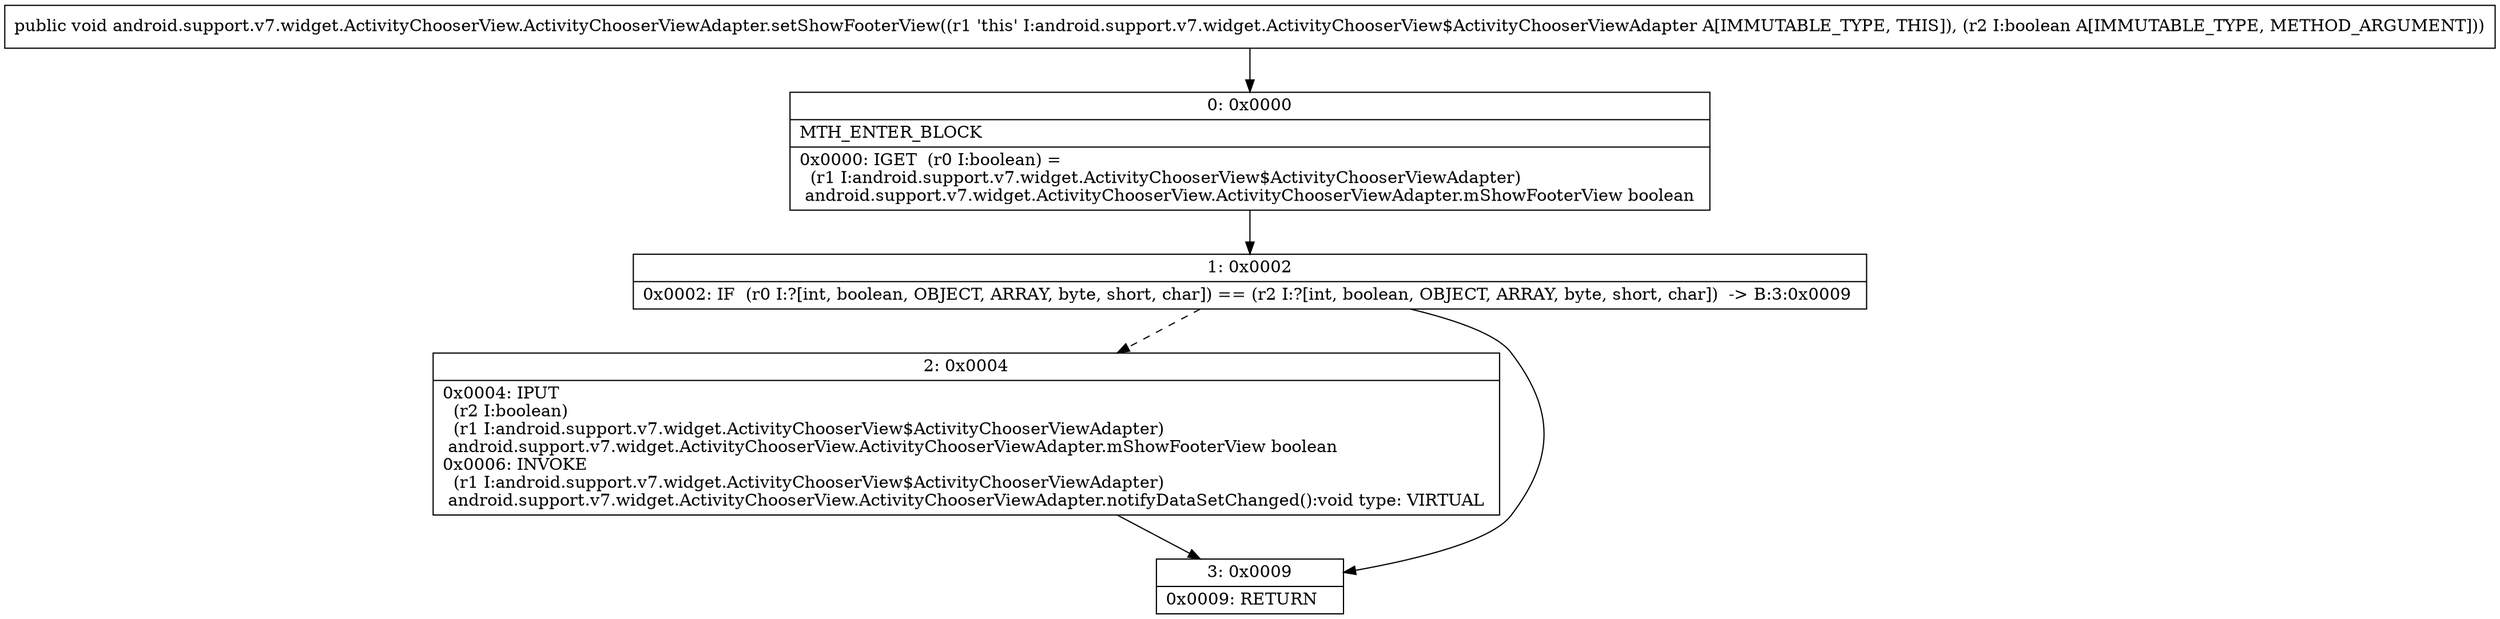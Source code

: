digraph "CFG forandroid.support.v7.widget.ActivityChooserView.ActivityChooserViewAdapter.setShowFooterView(Z)V" {
Node_0 [shape=record,label="{0\:\ 0x0000|MTH_ENTER_BLOCK\l|0x0000: IGET  (r0 I:boolean) = \l  (r1 I:android.support.v7.widget.ActivityChooserView$ActivityChooserViewAdapter)\l android.support.v7.widget.ActivityChooserView.ActivityChooserViewAdapter.mShowFooterView boolean \l}"];
Node_1 [shape=record,label="{1\:\ 0x0002|0x0002: IF  (r0 I:?[int, boolean, OBJECT, ARRAY, byte, short, char]) == (r2 I:?[int, boolean, OBJECT, ARRAY, byte, short, char])  \-\> B:3:0x0009 \l}"];
Node_2 [shape=record,label="{2\:\ 0x0004|0x0004: IPUT  \l  (r2 I:boolean)\l  (r1 I:android.support.v7.widget.ActivityChooserView$ActivityChooserViewAdapter)\l android.support.v7.widget.ActivityChooserView.ActivityChooserViewAdapter.mShowFooterView boolean \l0x0006: INVOKE  \l  (r1 I:android.support.v7.widget.ActivityChooserView$ActivityChooserViewAdapter)\l android.support.v7.widget.ActivityChooserView.ActivityChooserViewAdapter.notifyDataSetChanged():void type: VIRTUAL \l}"];
Node_3 [shape=record,label="{3\:\ 0x0009|0x0009: RETURN   \l}"];
MethodNode[shape=record,label="{public void android.support.v7.widget.ActivityChooserView.ActivityChooserViewAdapter.setShowFooterView((r1 'this' I:android.support.v7.widget.ActivityChooserView$ActivityChooserViewAdapter A[IMMUTABLE_TYPE, THIS]), (r2 I:boolean A[IMMUTABLE_TYPE, METHOD_ARGUMENT])) }"];
MethodNode -> Node_0;
Node_0 -> Node_1;
Node_1 -> Node_2[style=dashed];
Node_1 -> Node_3;
Node_2 -> Node_3;
}

